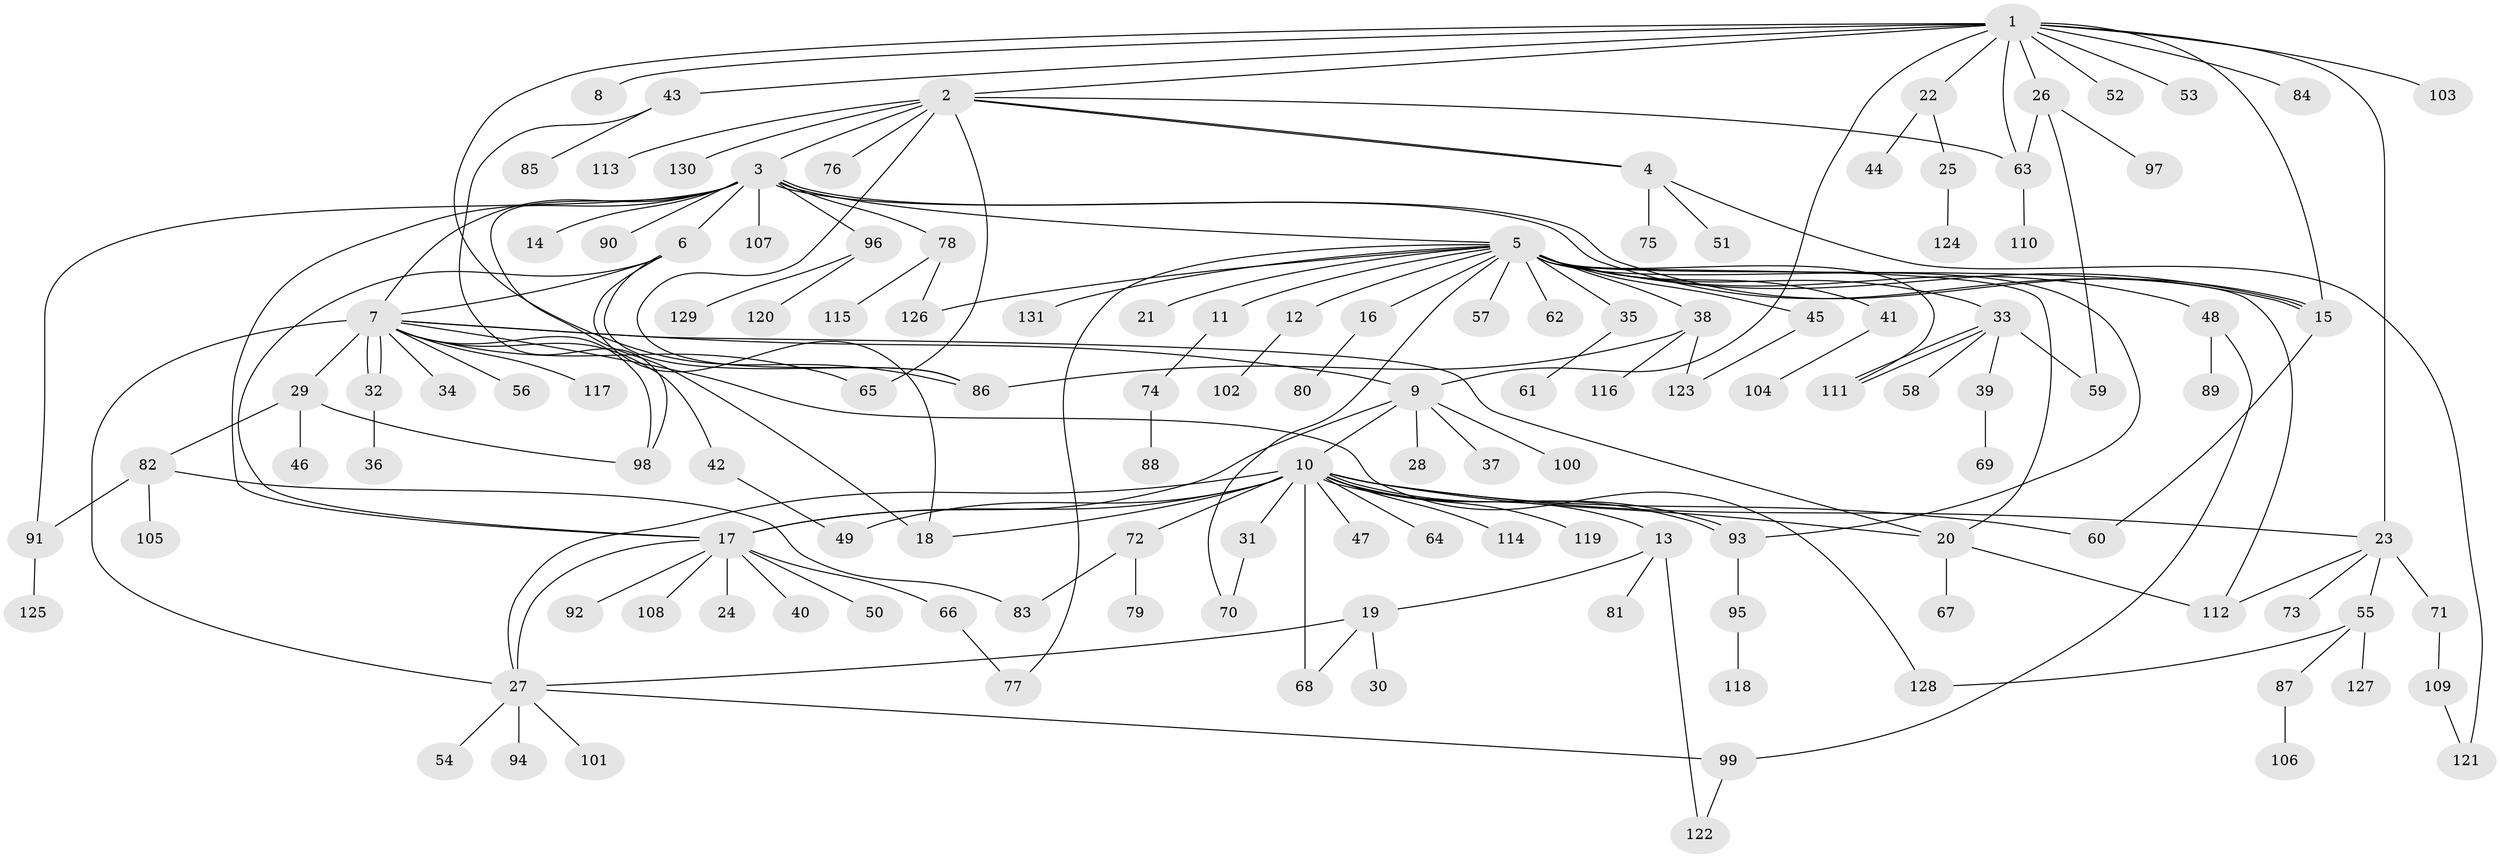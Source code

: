 // Generated by graph-tools (version 1.1) at 2025/11/02/27/25 16:11:11]
// undirected, 131 vertices, 176 edges
graph export_dot {
graph [start="1"]
  node [color=gray90,style=filled];
  1;
  2;
  3;
  4;
  5;
  6;
  7;
  8;
  9;
  10;
  11;
  12;
  13;
  14;
  15;
  16;
  17;
  18;
  19;
  20;
  21;
  22;
  23;
  24;
  25;
  26;
  27;
  28;
  29;
  30;
  31;
  32;
  33;
  34;
  35;
  36;
  37;
  38;
  39;
  40;
  41;
  42;
  43;
  44;
  45;
  46;
  47;
  48;
  49;
  50;
  51;
  52;
  53;
  54;
  55;
  56;
  57;
  58;
  59;
  60;
  61;
  62;
  63;
  64;
  65;
  66;
  67;
  68;
  69;
  70;
  71;
  72;
  73;
  74;
  75;
  76;
  77;
  78;
  79;
  80;
  81;
  82;
  83;
  84;
  85;
  86;
  87;
  88;
  89;
  90;
  91;
  92;
  93;
  94;
  95;
  96;
  97;
  98;
  99;
  100;
  101;
  102;
  103;
  104;
  105;
  106;
  107;
  108;
  109;
  110;
  111;
  112;
  113;
  114;
  115;
  116;
  117;
  118;
  119;
  120;
  121;
  122;
  123;
  124;
  125;
  126;
  127;
  128;
  129;
  130;
  131;
  1 -- 2;
  1 -- 8;
  1 -- 9;
  1 -- 15;
  1 -- 22;
  1 -- 23;
  1 -- 26;
  1 -- 43;
  1 -- 52;
  1 -- 53;
  1 -- 63;
  1 -- 84;
  1 -- 86;
  1 -- 103;
  2 -- 3;
  2 -- 4;
  2 -- 4;
  2 -- 63;
  2 -- 65;
  2 -- 76;
  2 -- 86;
  2 -- 113;
  2 -- 130;
  3 -- 5;
  3 -- 6;
  3 -- 7;
  3 -- 14;
  3 -- 15;
  3 -- 15;
  3 -- 17;
  3 -- 18;
  3 -- 78;
  3 -- 90;
  3 -- 91;
  3 -- 96;
  3 -- 107;
  4 -- 51;
  4 -- 75;
  4 -- 121;
  5 -- 11;
  5 -- 12;
  5 -- 15;
  5 -- 16;
  5 -- 20;
  5 -- 21;
  5 -- 33;
  5 -- 35;
  5 -- 38;
  5 -- 41;
  5 -- 45;
  5 -- 48;
  5 -- 57;
  5 -- 62;
  5 -- 70;
  5 -- 77;
  5 -- 93;
  5 -- 111;
  5 -- 112;
  5 -- 126;
  5 -- 131;
  6 -- 7;
  6 -- 17;
  6 -- 18;
  6 -- 86;
  7 -- 9;
  7 -- 20;
  7 -- 27;
  7 -- 29;
  7 -- 32;
  7 -- 32;
  7 -- 34;
  7 -- 42;
  7 -- 56;
  7 -- 65;
  7 -- 98;
  7 -- 117;
  7 -- 128;
  9 -- 10;
  9 -- 17;
  9 -- 28;
  9 -- 37;
  9 -- 100;
  10 -- 13;
  10 -- 17;
  10 -- 18;
  10 -- 20;
  10 -- 23;
  10 -- 27;
  10 -- 31;
  10 -- 47;
  10 -- 49;
  10 -- 60;
  10 -- 64;
  10 -- 68;
  10 -- 72;
  10 -- 93;
  10 -- 93;
  10 -- 114;
  10 -- 119;
  11 -- 74;
  12 -- 102;
  13 -- 19;
  13 -- 81;
  13 -- 122;
  15 -- 60;
  16 -- 80;
  17 -- 24;
  17 -- 27;
  17 -- 40;
  17 -- 50;
  17 -- 66;
  17 -- 92;
  17 -- 108;
  19 -- 27;
  19 -- 30;
  19 -- 68;
  20 -- 67;
  20 -- 112;
  22 -- 25;
  22 -- 44;
  23 -- 55;
  23 -- 71;
  23 -- 73;
  23 -- 112;
  25 -- 124;
  26 -- 59;
  26 -- 63;
  26 -- 97;
  27 -- 54;
  27 -- 94;
  27 -- 99;
  27 -- 101;
  29 -- 46;
  29 -- 82;
  29 -- 98;
  31 -- 70;
  32 -- 36;
  33 -- 39;
  33 -- 58;
  33 -- 59;
  33 -- 111;
  33 -- 111;
  35 -- 61;
  38 -- 86;
  38 -- 116;
  38 -- 123;
  39 -- 69;
  41 -- 104;
  42 -- 49;
  43 -- 85;
  43 -- 98;
  45 -- 123;
  48 -- 89;
  48 -- 99;
  55 -- 87;
  55 -- 127;
  55 -- 128;
  63 -- 110;
  66 -- 77;
  71 -- 109;
  72 -- 79;
  72 -- 83;
  74 -- 88;
  78 -- 115;
  78 -- 126;
  82 -- 83;
  82 -- 91;
  82 -- 105;
  87 -- 106;
  91 -- 125;
  93 -- 95;
  95 -- 118;
  96 -- 120;
  96 -- 129;
  99 -- 122;
  109 -- 121;
}
